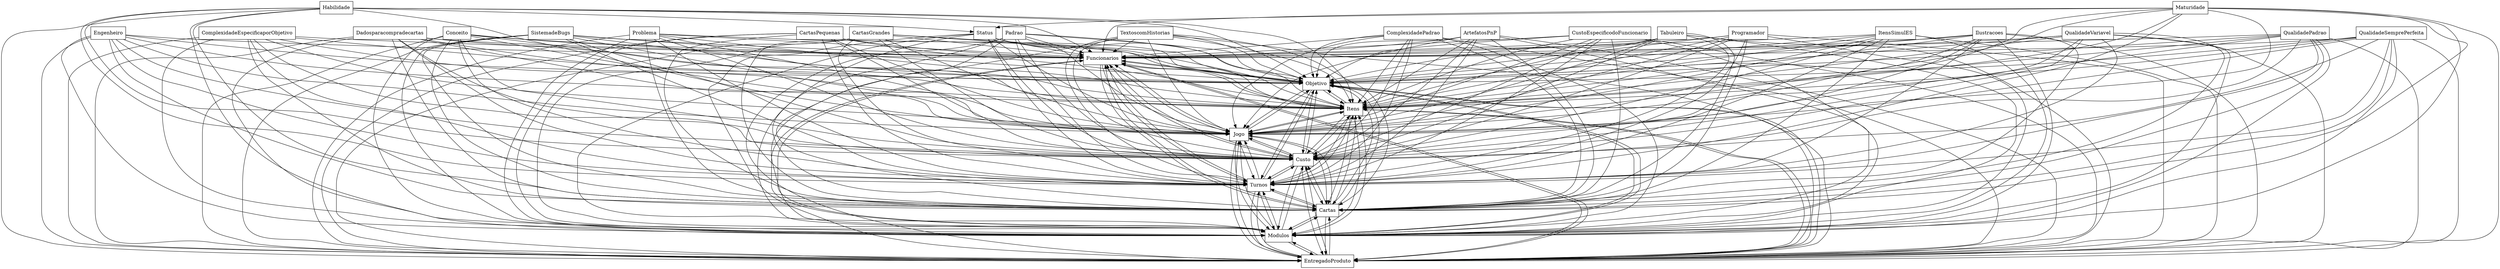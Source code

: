 digraph{
graph [rankdir=TB];
node [shape=box];
edge [arrowhead=normal];
0[label="Padrao",]
1[label="Funcionarios",]
2[label="Tabuleiro",]
3[label="Objetivo",]
4[label="Problema",]
5[label="EntregadoProduto",]
6[label="CartasPequenas",]
7[label="Habilidade",]
8[label="Modulos",]
9[label="Cartas",]
10[label="CartasGrandes",]
11[label="Engenheiro",]
12[label="ComplexidadeEspecificaporObjetivo",]
13[label="Dadosparacompradecartas",]
14[label="Conceito",]
15[label="Programador",]
16[label="Turnos",]
17[label="Ilustracoes",]
18[label="Custo",]
19[label="QualidadeSemprePerfeita",]
20[label="ItensSimulES",]
21[label="Jogo",]
22[label="SistemadeBugs",]
23[label="Status",]
24[label="TextoscomHistorias",]
25[label="ComplexidadePadrao",]
26[label="ArtefatosPnP",]
27[label="Maturidade",]
28[label="CustoEspecificodoFuncionario",]
29[label="QualidadeVariavel",]
30[label="QualidadePadrao",]
31[label="Itens",]
0->1[label="",]
0->3[label="",]
0->5[label="",]
0->8[label="",]
0->9[label="",]
0->16[label="",]
0->18[label="",]
0->21[label="",]
0->31[label="",]
1->3[label="",]
1->5[label="",]
1->8[label="",]
1->9[label="",]
1->16[label="",]
1->18[label="",]
1->21[label="",]
1->31[label="",]
2->1[label="",]
2->3[label="",]
2->5[label="",]
2->8[label="",]
2->9[label="",]
2->16[label="",]
2->18[label="",]
2->21[label="",]
2->31[label="",]
3->1[label="",]
3->5[label="",]
3->8[label="",]
3->9[label="",]
3->16[label="",]
3->18[label="",]
3->21[label="",]
3->31[label="",]
4->1[label="",]
4->3[label="",]
4->5[label="",]
4->8[label="",]
4->9[label="",]
4->16[label="",]
4->18[label="",]
4->21[label="",]
4->31[label="",]
5->1[label="",]
5->3[label="",]
5->8[label="",]
5->9[label="",]
5->16[label="",]
5->18[label="",]
5->21[label="",]
5->31[label="",]
6->1[label="",]
6->3[label="",]
6->5[label="",]
6->8[label="",]
6->9[label="",]
6->16[label="",]
6->18[label="",]
6->21[label="",]
6->31[label="",]
7->1[label="",]
7->3[label="",]
7->5[label="",]
7->8[label="",]
7->9[label="",]
7->16[label="",]
7->18[label="",]
7->21[label="",]
7->23[label="",]
7->31[label="",]
8->1[label="",]
8->3[label="",]
8->5[label="",]
8->9[label="",]
8->16[label="",]
8->18[label="",]
8->21[label="",]
8->31[label="",]
9->1[label="",]
9->3[label="",]
9->5[label="",]
9->8[label="",]
9->16[label="",]
9->18[label="",]
9->21[label="",]
9->31[label="",]
10->1[label="",]
10->3[label="",]
10->5[label="",]
10->8[label="",]
10->9[label="",]
10->16[label="",]
10->18[label="",]
10->21[label="",]
10->31[label="",]
11->1[label="",]
11->3[label="",]
11->5[label="",]
11->8[label="",]
11->9[label="",]
11->16[label="",]
11->18[label="",]
11->21[label="",]
11->31[label="",]
12->1[label="",]
12->3[label="",]
12->5[label="",]
12->8[label="",]
12->9[label="",]
12->16[label="",]
12->18[label="",]
12->21[label="",]
12->31[label="",]
13->1[label="",]
13->3[label="",]
13->5[label="",]
13->8[label="",]
13->9[label="",]
13->16[label="",]
13->18[label="",]
13->21[label="",]
13->31[label="",]
14->1[label="",]
14->3[label="",]
14->5[label="",]
14->8[label="",]
14->9[label="",]
14->16[label="",]
14->18[label="",]
14->21[label="",]
14->31[label="",]
15->1[label="",]
15->3[label="",]
15->5[label="",]
15->8[label="",]
15->9[label="",]
15->16[label="",]
15->18[label="",]
15->21[label="",]
15->31[label="",]
16->1[label="",]
16->3[label="",]
16->5[label="",]
16->8[label="",]
16->9[label="",]
16->18[label="",]
16->21[label="",]
16->31[label="",]
17->1[label="",]
17->3[label="",]
17->5[label="",]
17->8[label="",]
17->9[label="",]
17->16[label="",]
17->18[label="",]
17->21[label="",]
17->31[label="",]
18->1[label="",]
18->3[label="",]
18->5[label="",]
18->8[label="",]
18->9[label="",]
18->16[label="",]
18->21[label="",]
18->31[label="",]
19->1[label="",]
19->3[label="",]
19->5[label="",]
19->8[label="",]
19->9[label="",]
19->16[label="",]
19->18[label="",]
19->21[label="",]
19->31[label="",]
20->1[label="",]
20->3[label="",]
20->5[label="",]
20->8[label="",]
20->9[label="",]
20->16[label="",]
20->18[label="",]
20->21[label="",]
20->31[label="",]
21->1[label="",]
21->3[label="",]
21->5[label="",]
21->8[label="",]
21->9[label="",]
21->16[label="",]
21->18[label="",]
21->31[label="",]
22->1[label="",]
22->3[label="",]
22->5[label="",]
22->8[label="",]
22->9[label="",]
22->16[label="",]
22->18[label="",]
22->21[label="",]
22->31[label="",]
23->1[label="",]
23->3[label="",]
23->5[label="",]
23->8[label="",]
23->9[label="",]
23->16[label="",]
23->18[label="",]
23->21[label="",]
23->31[label="",]
24->1[label="",]
24->3[label="",]
24->5[label="",]
24->8[label="",]
24->9[label="",]
24->16[label="",]
24->18[label="",]
24->21[label="",]
24->31[label="",]
25->1[label="",]
25->3[label="",]
25->5[label="",]
25->8[label="",]
25->9[label="",]
25->16[label="",]
25->18[label="",]
25->21[label="",]
25->31[label="",]
26->1[label="",]
26->3[label="",]
26->5[label="",]
26->8[label="",]
26->9[label="",]
26->16[label="",]
26->18[label="",]
26->21[label="",]
26->31[label="",]
27->1[label="",]
27->3[label="",]
27->5[label="",]
27->8[label="",]
27->9[label="",]
27->16[label="",]
27->18[label="",]
27->21[label="",]
27->23[label="",]
27->31[label="",]
28->1[label="",]
28->3[label="",]
28->5[label="",]
28->8[label="",]
28->9[label="",]
28->16[label="",]
28->18[label="",]
28->21[label="",]
28->31[label="",]
29->1[label="",]
29->3[label="",]
29->5[label="",]
29->8[label="",]
29->9[label="",]
29->16[label="",]
29->18[label="",]
29->21[label="",]
29->31[label="",]
30->1[label="",]
30->3[label="",]
30->5[label="",]
30->8[label="",]
30->9[label="",]
30->16[label="",]
30->18[label="",]
30->21[label="",]
30->31[label="",]
31->1[label="",]
31->3[label="",]
31->5[label="",]
31->8[label="",]
31->9[label="",]
31->16[label="",]
31->18[label="",]
31->21[label="",]
}
